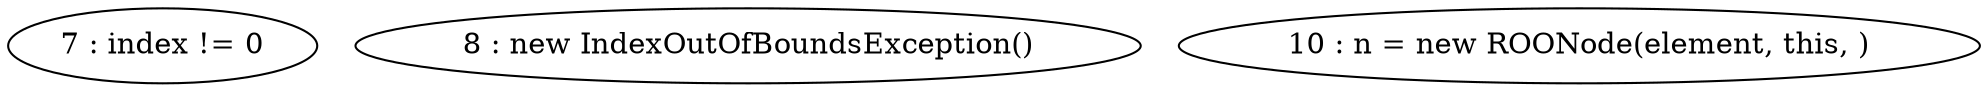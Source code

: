 digraph G {
"7 : index != 0"
"8 : new IndexOutOfBoundsException()"
"10 : n = new ROONode(element, this, )"
}